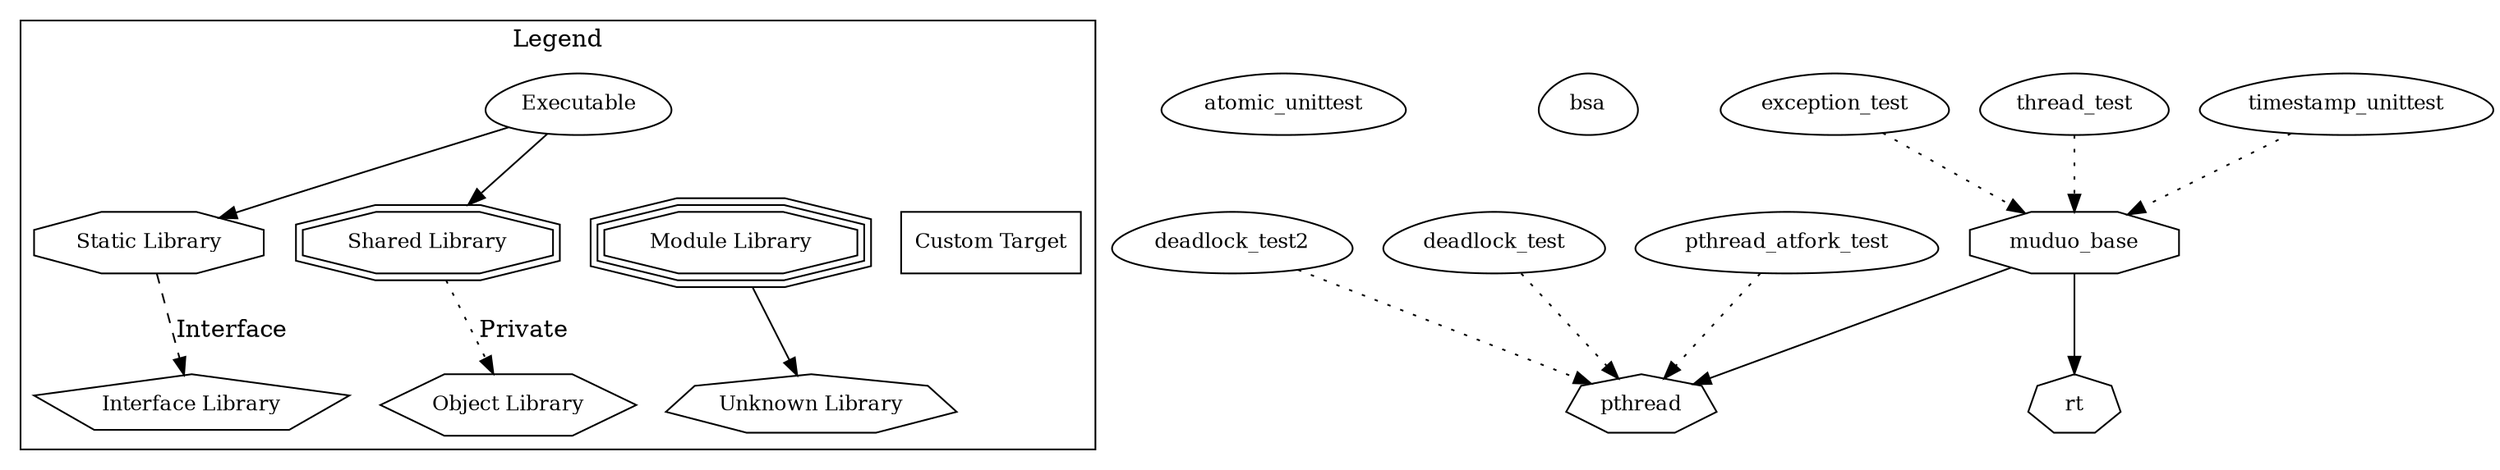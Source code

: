 digraph "muduo" {
node [
  fontsize = "12"
];
subgraph clusterLegend {
  label = "Legend";
  color = black;
  edge [ style = invis ];
  legendNode0 [ label = "Executable", shape = egg ];
  legendNode1 [ label = "Static Library", shape = octagon ];
  legendNode2 [ label = "Shared Library", shape = doubleoctagon ];
  legendNode3 [ label = "Module Library", shape = tripleoctagon ];
  legendNode4 [ label = "Interface Library", shape = pentagon ];
  legendNode5 [ label = "Object Library", shape = hexagon ];
  legendNode6 [ label = "Unknown Library", shape = septagon ];
  legendNode7 [ label = "Custom Target", shape = box ];
  legendNode0 -> legendNode1 [ style = solid ];
  legendNode0 -> legendNode2 [ style = solid ];
  legendNode0 -> legendNode3;
  legendNode1 -> legendNode4 [ label = "Interface", style = dashed ];
  legendNode2 -> legendNode5 [ label = "Private", style = dotted ];
  legendNode3 -> legendNode6 [ style = solid ];
  legendNode0 -> legendNode7;
}
    "node0" [ label = "atomic_unittest", shape = egg ];
    "node1" [ label = "bsa", shape = egg ];
    "node2" [ label = "deadlock_test", shape = egg ];
    "node3" [ label = "pthread", shape = septagon ];
    "node2" -> "node3" [ style = dotted ] // deadlock_test -> pthread
    "node4" [ label = "deadlock_test2", shape = egg ];
    "node4" -> "node3" [ style = dotted ] // deadlock_test2 -> pthread
    "node5" [ label = "exception_test", shape = egg ];
    "node6" [ label = "muduo_base", shape = octagon ];
    "node6" -> "node3"  // muduo_base -> pthread
    "node7" [ label = "rt", shape = septagon ];
    "node6" -> "node7"  // muduo_base -> rt
    "node5" -> "node6" [ style = dotted ] // exception_test -> muduo_base
    "node8" [ label = "pthread_atfork_test", shape = egg ];
    "node8" -> "node3" [ style = dotted ] // pthread_atfork_test -> pthread
    "node9" [ label = "thread_test", shape = egg ];
    "node9" -> "node6" [ style = dotted ] // thread_test -> muduo_base
    "node10" [ label = "timestamp_unittest", shape = egg ];
    "node10" -> "node6" [ style = dotted ] // timestamp_unittest -> muduo_base
}
